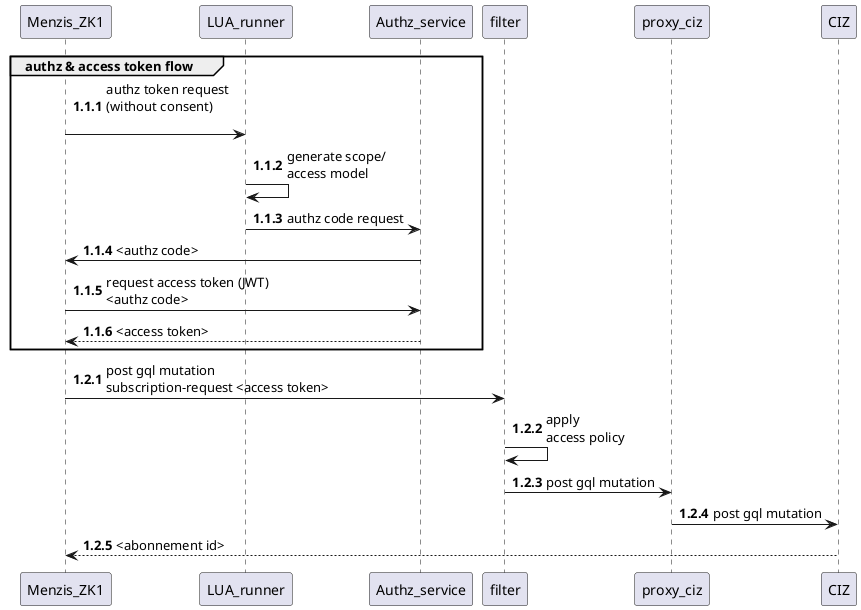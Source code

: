@startuml
autonumber 1.1.1
participant Menzis_ZK1 as ZK1
participant LUA_runner as LUA
participant Authz_service as authz
participant filter as filter
participant proxy_ciz as proxy
participant CIZ as ciz
group authz & access token flow
  ZK1 -> LUA : authz token request\n(without consent)\n
  LUA -> LUA : generate scope/\naccess model
  LUA -> authz : authz code request
  authz -> ZK1 : <authz code>
  ZK1 -> authz : request access token (JWT)\n<authz code>
  ZK1 <-- authz : <access token>
end
autonumber inc b
ZK1 -> filter : post gql mutation \nsubscription-request <access token>
filter -> filter: apply \naccess policy
filter -> proxy : post gql mutation
proxy -> ciz : post gql mutation
ciz --> ZK1 : <abonnement id>
@enduml
